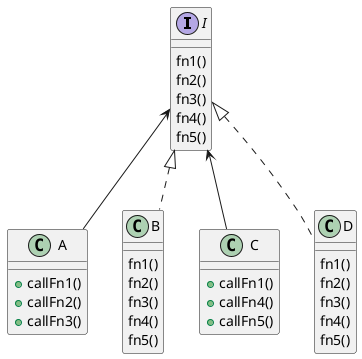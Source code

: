@startuml
interface I {
    fn1()
    fn2()
    fn3()
    fn4()
    fn5()
}

class A{
    + callFn1()
    + callFn2()
    + callFn3()
}

class B {
    fn1()
    fn2()
    fn3()
    fn4()
    fn5()
}

class C{
    + callFn1()
    + callFn4()
    + callFn5()
}

class D {
    fn1()
    fn2()
    fn3()
    fn4()
    fn5()
}

I <|.. B
I <|.. D
I <-- A
I <-- C

@enduml
